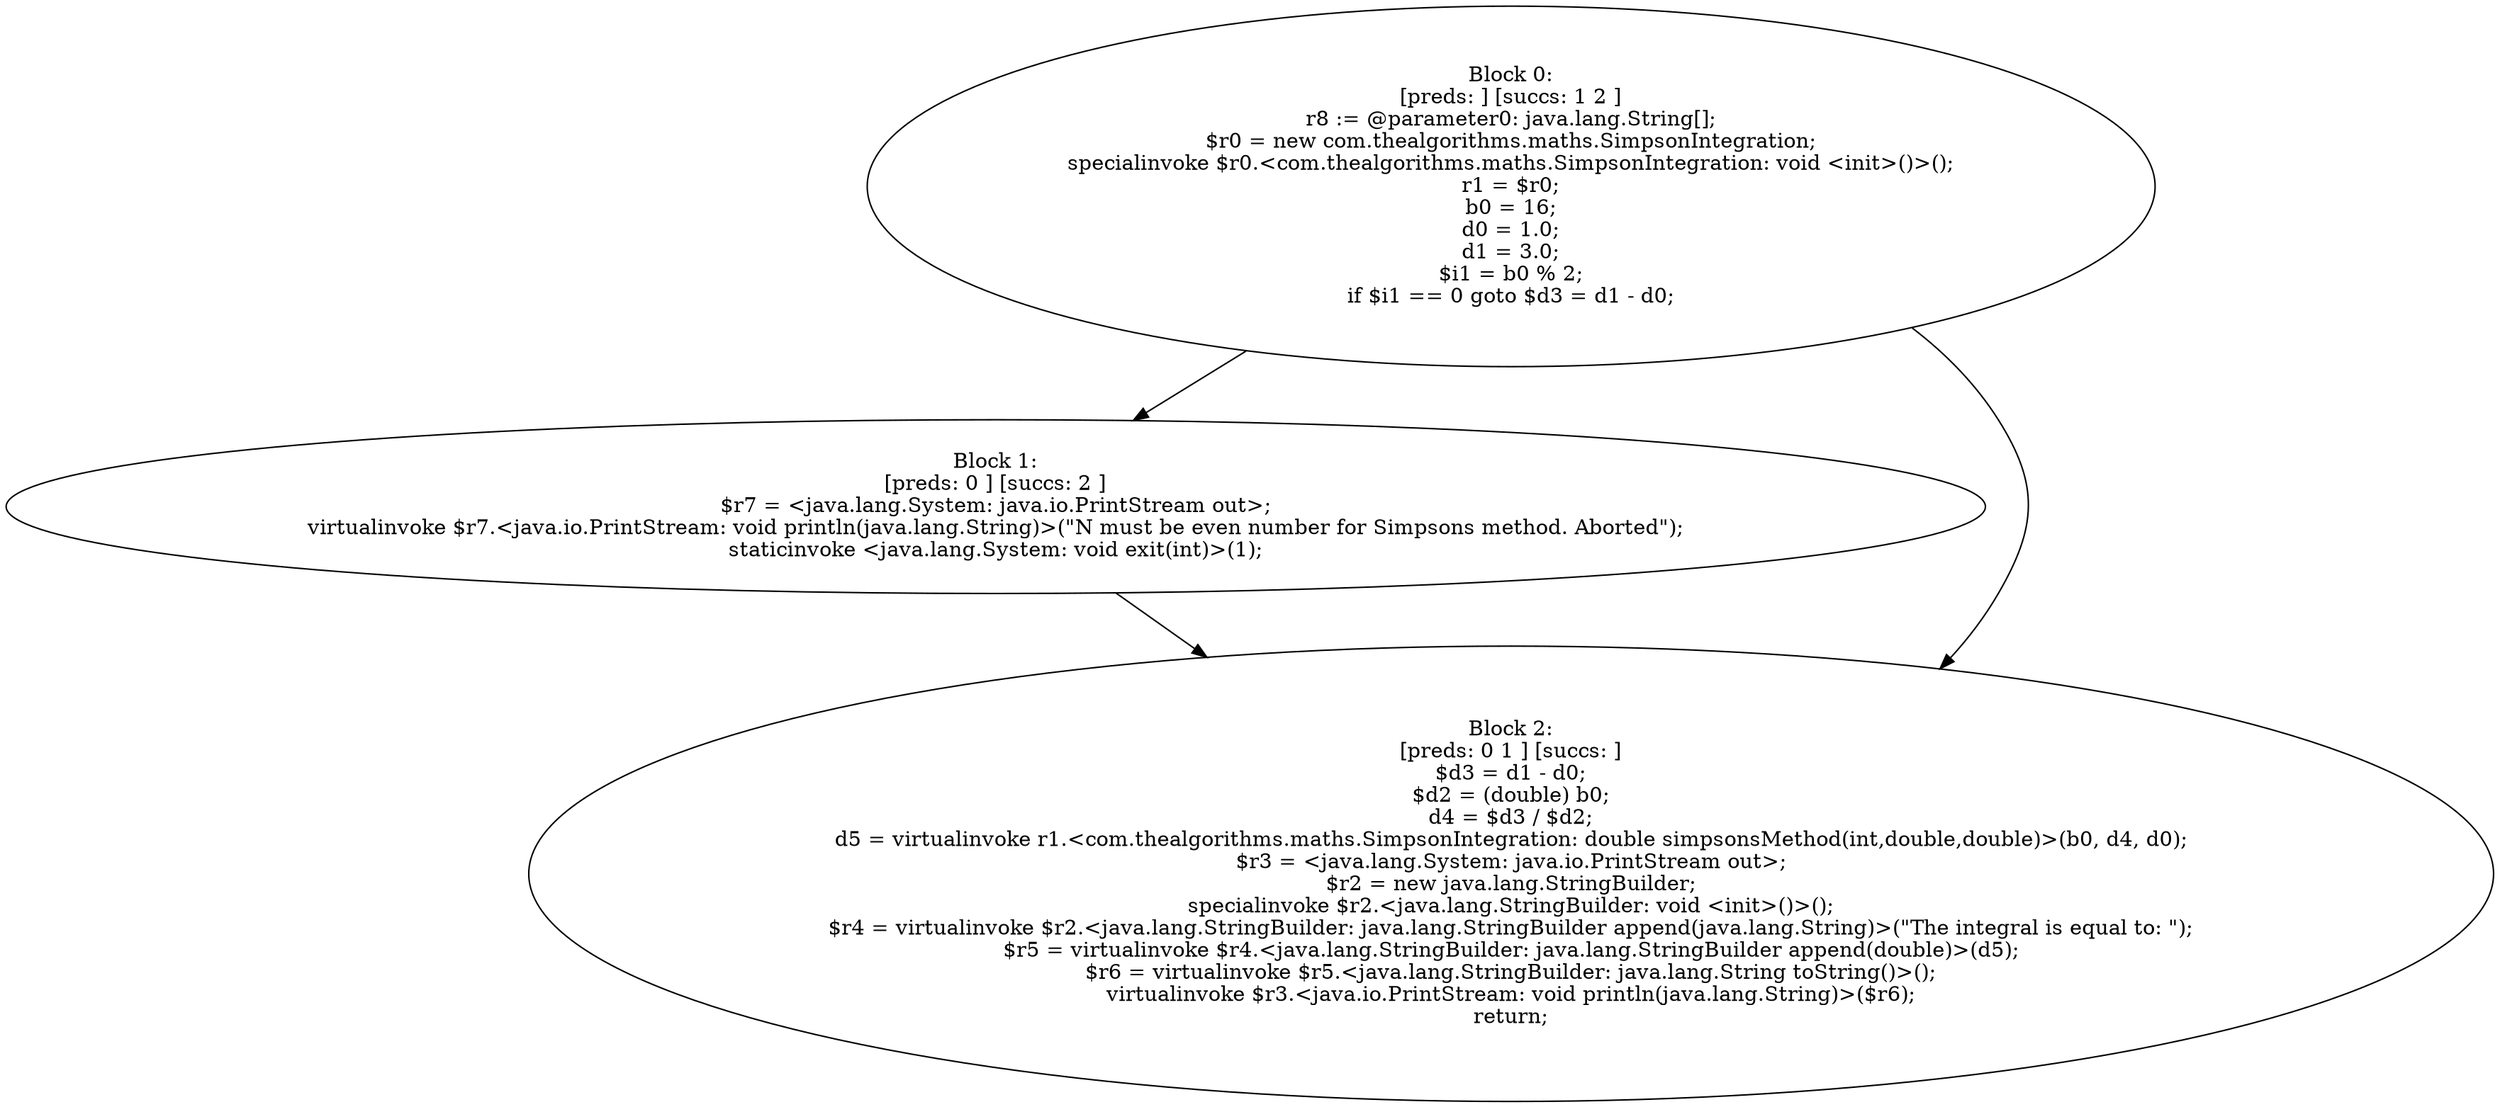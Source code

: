 digraph "unitGraph" {
    "Block 0:
[preds: ] [succs: 1 2 ]
r8 := @parameter0: java.lang.String[];
$r0 = new com.thealgorithms.maths.SimpsonIntegration;
specialinvoke $r0.<com.thealgorithms.maths.SimpsonIntegration: void <init>()>();
r1 = $r0;
b0 = 16;
d0 = 1.0;
d1 = 3.0;
$i1 = b0 % 2;
if $i1 == 0 goto $d3 = d1 - d0;
"
    "Block 1:
[preds: 0 ] [succs: 2 ]
$r7 = <java.lang.System: java.io.PrintStream out>;
virtualinvoke $r7.<java.io.PrintStream: void println(java.lang.String)>(\"N must be even number for Simpsons method. Aborted\");
staticinvoke <java.lang.System: void exit(int)>(1);
"
    "Block 2:
[preds: 0 1 ] [succs: ]
$d3 = d1 - d0;
$d2 = (double) b0;
d4 = $d3 / $d2;
d5 = virtualinvoke r1.<com.thealgorithms.maths.SimpsonIntegration: double simpsonsMethod(int,double,double)>(b0, d4, d0);
$r3 = <java.lang.System: java.io.PrintStream out>;
$r2 = new java.lang.StringBuilder;
specialinvoke $r2.<java.lang.StringBuilder: void <init>()>();
$r4 = virtualinvoke $r2.<java.lang.StringBuilder: java.lang.StringBuilder append(java.lang.String)>(\"The integral is equal to: \");
$r5 = virtualinvoke $r4.<java.lang.StringBuilder: java.lang.StringBuilder append(double)>(d5);
$r6 = virtualinvoke $r5.<java.lang.StringBuilder: java.lang.String toString()>();
virtualinvoke $r3.<java.io.PrintStream: void println(java.lang.String)>($r6);
return;
"
    "Block 0:
[preds: ] [succs: 1 2 ]
r8 := @parameter0: java.lang.String[];
$r0 = new com.thealgorithms.maths.SimpsonIntegration;
specialinvoke $r0.<com.thealgorithms.maths.SimpsonIntegration: void <init>()>();
r1 = $r0;
b0 = 16;
d0 = 1.0;
d1 = 3.0;
$i1 = b0 % 2;
if $i1 == 0 goto $d3 = d1 - d0;
"->"Block 1:
[preds: 0 ] [succs: 2 ]
$r7 = <java.lang.System: java.io.PrintStream out>;
virtualinvoke $r7.<java.io.PrintStream: void println(java.lang.String)>(\"N must be even number for Simpsons method. Aborted\");
staticinvoke <java.lang.System: void exit(int)>(1);
";
    "Block 0:
[preds: ] [succs: 1 2 ]
r8 := @parameter0: java.lang.String[];
$r0 = new com.thealgorithms.maths.SimpsonIntegration;
specialinvoke $r0.<com.thealgorithms.maths.SimpsonIntegration: void <init>()>();
r1 = $r0;
b0 = 16;
d0 = 1.0;
d1 = 3.0;
$i1 = b0 % 2;
if $i1 == 0 goto $d3 = d1 - d0;
"->"Block 2:
[preds: 0 1 ] [succs: ]
$d3 = d1 - d0;
$d2 = (double) b0;
d4 = $d3 / $d2;
d5 = virtualinvoke r1.<com.thealgorithms.maths.SimpsonIntegration: double simpsonsMethod(int,double,double)>(b0, d4, d0);
$r3 = <java.lang.System: java.io.PrintStream out>;
$r2 = new java.lang.StringBuilder;
specialinvoke $r2.<java.lang.StringBuilder: void <init>()>();
$r4 = virtualinvoke $r2.<java.lang.StringBuilder: java.lang.StringBuilder append(java.lang.String)>(\"The integral is equal to: \");
$r5 = virtualinvoke $r4.<java.lang.StringBuilder: java.lang.StringBuilder append(double)>(d5);
$r6 = virtualinvoke $r5.<java.lang.StringBuilder: java.lang.String toString()>();
virtualinvoke $r3.<java.io.PrintStream: void println(java.lang.String)>($r6);
return;
";
    "Block 1:
[preds: 0 ] [succs: 2 ]
$r7 = <java.lang.System: java.io.PrintStream out>;
virtualinvoke $r7.<java.io.PrintStream: void println(java.lang.String)>(\"N must be even number for Simpsons method. Aborted\");
staticinvoke <java.lang.System: void exit(int)>(1);
"->"Block 2:
[preds: 0 1 ] [succs: ]
$d3 = d1 - d0;
$d2 = (double) b0;
d4 = $d3 / $d2;
d5 = virtualinvoke r1.<com.thealgorithms.maths.SimpsonIntegration: double simpsonsMethod(int,double,double)>(b0, d4, d0);
$r3 = <java.lang.System: java.io.PrintStream out>;
$r2 = new java.lang.StringBuilder;
specialinvoke $r2.<java.lang.StringBuilder: void <init>()>();
$r4 = virtualinvoke $r2.<java.lang.StringBuilder: java.lang.StringBuilder append(java.lang.String)>(\"The integral is equal to: \");
$r5 = virtualinvoke $r4.<java.lang.StringBuilder: java.lang.StringBuilder append(double)>(d5);
$r6 = virtualinvoke $r5.<java.lang.StringBuilder: java.lang.String toString()>();
virtualinvoke $r3.<java.io.PrintStream: void println(java.lang.String)>($r6);
return;
";
}
